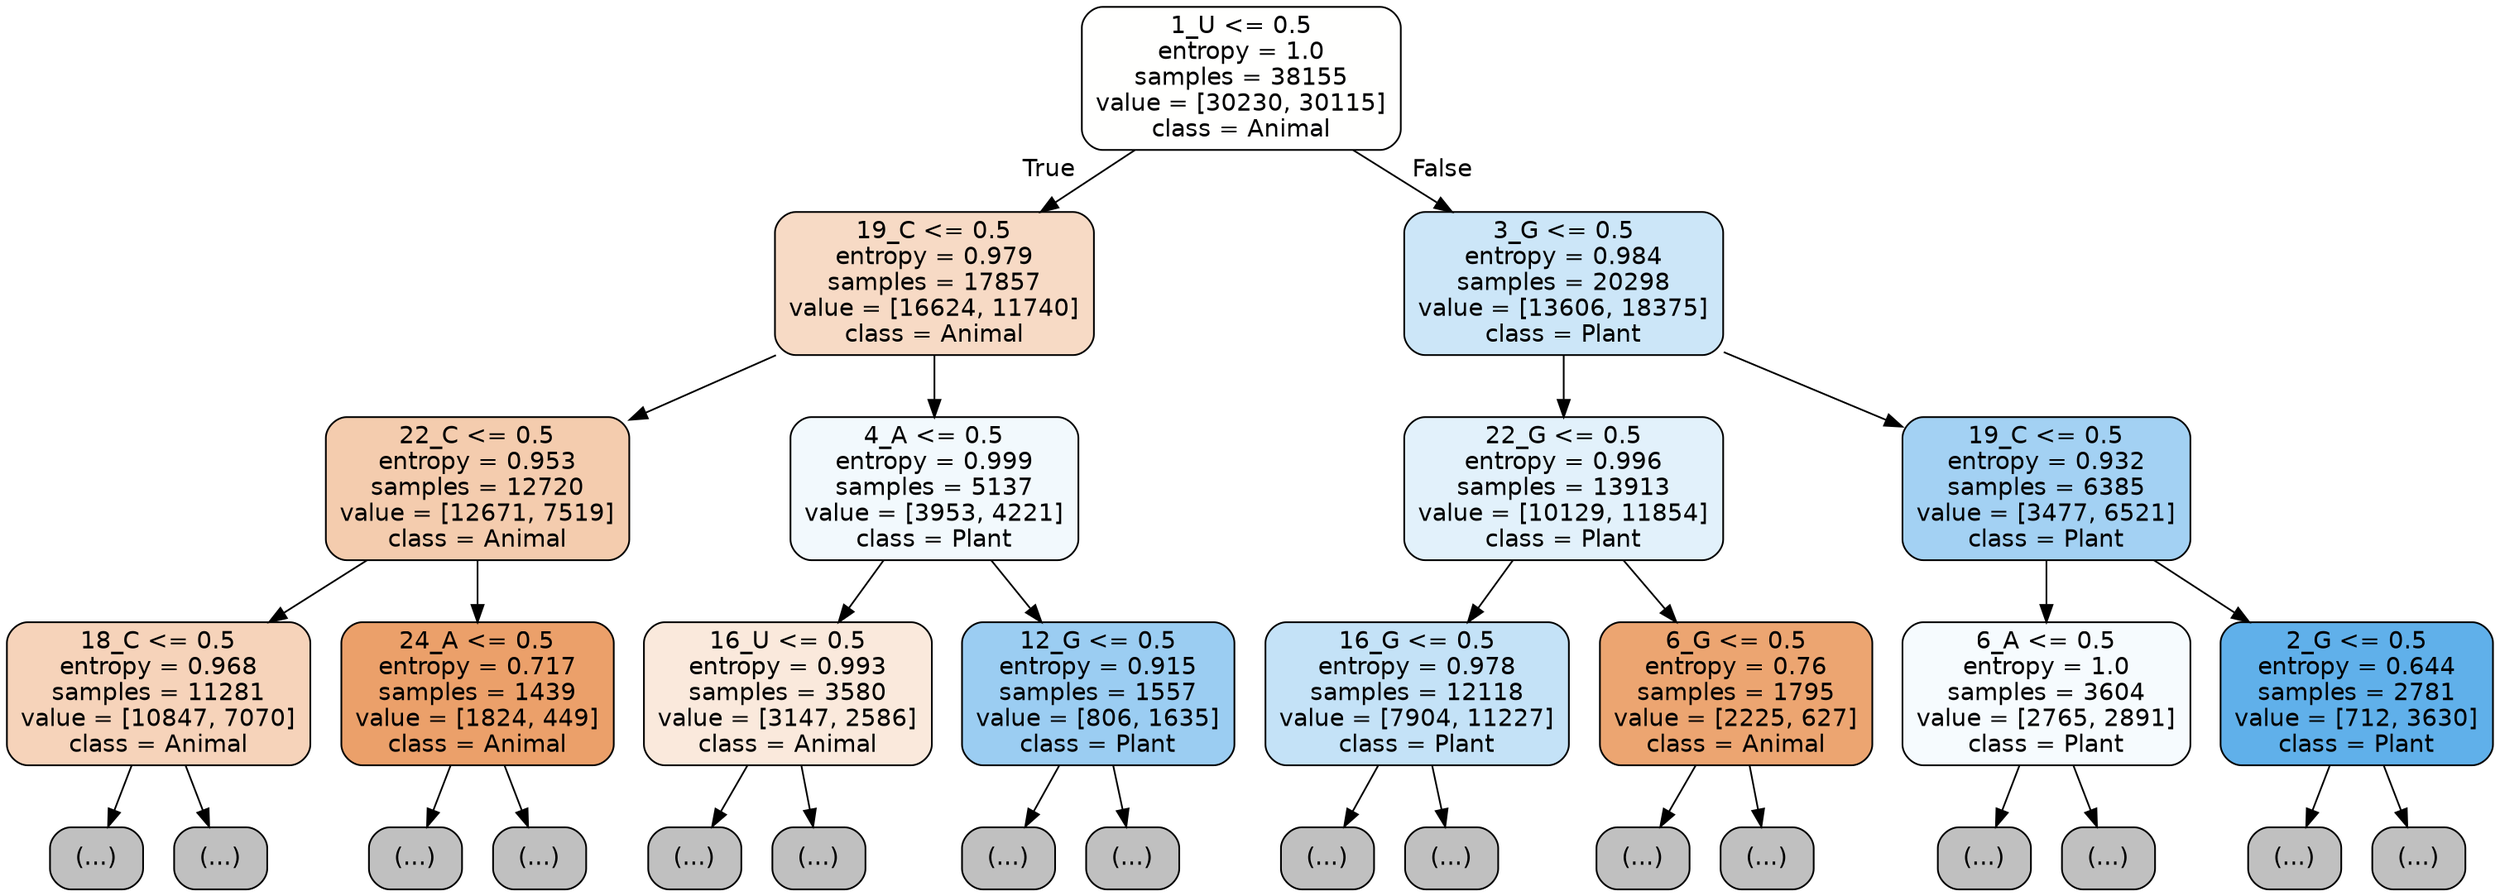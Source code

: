 digraph Tree {
node [shape=box, style="filled, rounded", color="black", fontname="helvetica"] ;
edge [fontname="helvetica"] ;
0 [label="1_U <= 0.5\nentropy = 1.0\nsamples = 38155\nvalue = [30230, 30115]\nclass = Animal", fillcolor="#fffffe"] ;
1 [label="19_C <= 0.5\nentropy = 0.979\nsamples = 17857\nvalue = [16624, 11740]\nclass = Animal", fillcolor="#f7dac5"] ;
0 -> 1 [labeldistance=2.5, labelangle=45, headlabel="True"] ;
2 [label="22_C <= 0.5\nentropy = 0.953\nsamples = 12720\nvalue = [12671, 7519]\nclass = Animal", fillcolor="#f4ccae"] ;
1 -> 2 ;
3 [label="18_C <= 0.5\nentropy = 0.968\nsamples = 11281\nvalue = [10847, 7070]\nclass = Animal", fillcolor="#f6d3ba"] ;
2 -> 3 ;
4 [label="(...)", fillcolor="#C0C0C0"] ;
3 -> 4 ;
4821 [label="(...)", fillcolor="#C0C0C0"] ;
3 -> 4821 ;
6214 [label="24_A <= 0.5\nentropy = 0.717\nsamples = 1439\nvalue = [1824, 449]\nclass = Animal", fillcolor="#eba06a"] ;
2 -> 6214 ;
6215 [label="(...)", fillcolor="#C0C0C0"] ;
6214 -> 6215 ;
6898 [label="(...)", fillcolor="#C0C0C0"] ;
6214 -> 6898 ;
6925 [label="4_A <= 0.5\nentropy = 0.999\nsamples = 5137\nvalue = [3953, 4221]\nclass = Plant", fillcolor="#f2f9fd"] ;
1 -> 6925 ;
6926 [label="16_U <= 0.5\nentropy = 0.993\nsamples = 3580\nvalue = [3147, 2586]\nclass = Animal", fillcolor="#fae9dc"] ;
6925 -> 6926 ;
6927 [label="(...)", fillcolor="#C0C0C0"] ;
6926 -> 6927 ;
8272 [label="(...)", fillcolor="#C0C0C0"] ;
6926 -> 8272 ;
8785 [label="12_G <= 0.5\nentropy = 0.915\nsamples = 1557\nvalue = [806, 1635]\nclass = Plant", fillcolor="#9bcdf2"] ;
6925 -> 8785 ;
8786 [label="(...)", fillcolor="#C0C0C0"] ;
8785 -> 8786 ;
9145 [label="(...)", fillcolor="#C0C0C0"] ;
8785 -> 9145 ;
9276 [label="3_G <= 0.5\nentropy = 0.984\nsamples = 20298\nvalue = [13606, 18375]\nclass = Plant", fillcolor="#cce6f8"] ;
0 -> 9276 [labeldistance=2.5, labelangle=-45, headlabel="False"] ;
9277 [label="22_G <= 0.5\nentropy = 0.996\nsamples = 13913\nvalue = [10129, 11854]\nclass = Plant", fillcolor="#e2f1fb"] ;
9276 -> 9277 ;
9278 [label="16_G <= 0.5\nentropy = 0.978\nsamples = 12118\nvalue = [7904, 11227]\nclass = Plant", fillcolor="#c4e2f7"] ;
9277 -> 9278 ;
9279 [label="(...)", fillcolor="#C0C0C0"] ;
9278 -> 9279 ;
12892 [label="(...)", fillcolor="#C0C0C0"] ;
9278 -> 12892 ;
14023 [label="6_G <= 0.5\nentropy = 0.76\nsamples = 1795\nvalue = [2225, 627]\nclass = Animal", fillcolor="#eca571"] ;
9277 -> 14023 ;
14024 [label="(...)", fillcolor="#C0C0C0"] ;
14023 -> 14024 ;
14457 [label="(...)", fillcolor="#C0C0C0"] ;
14023 -> 14457 ;
14624 [label="19_C <= 0.5\nentropy = 0.932\nsamples = 6385\nvalue = [3477, 6521]\nclass = Plant", fillcolor="#a3d1f3"] ;
9276 -> 14624 ;
14625 [label="6_A <= 0.5\nentropy = 1.0\nsamples = 3604\nvalue = [2765, 2891]\nclass = Plant", fillcolor="#f6fbfe"] ;
14624 -> 14625 ;
14626 [label="(...)", fillcolor="#C0C0C0"] ;
14625 -> 14626 ;
15789 [label="(...)", fillcolor="#C0C0C0"] ;
14625 -> 15789 ;
16158 [label="2_G <= 0.5\nentropy = 0.644\nsamples = 2781\nvalue = [712, 3630]\nclass = Plant", fillcolor="#60b0ea"] ;
14624 -> 16158 ;
16159 [label="(...)", fillcolor="#C0C0C0"] ;
16158 -> 16159 ;
16502 [label="(...)", fillcolor="#C0C0C0"] ;
16158 -> 16502 ;
}